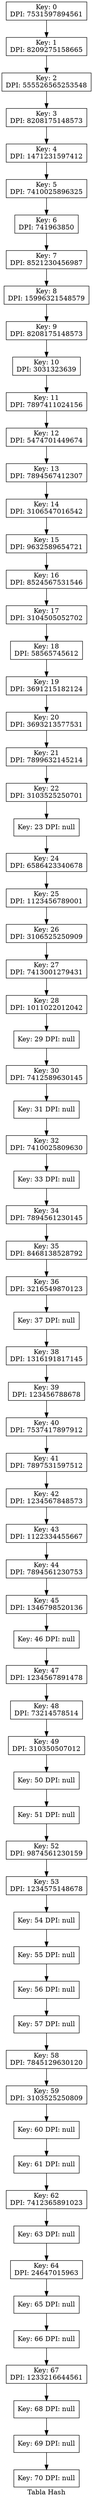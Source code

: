 digraph G{
label="Tabla Hash";
node[shape=box];
nC48[label="Key: 0
DPI: 7531597894561"];
nC49[label="Key: 1
DPI: 8209275158665"];
nC50[label="Key: 2
DPI: 555526565253548"];
nC51[label="Key: 3
DPI: 8208175148573"];
nC52[label="Key: 4
DPI: 1471231597412"];
nC53[label="Key: 5
DPI: 7410025896325"];
nC54[label="Key: 6
DPI: 741963850"];
nC55[label="Key: 7
DPI: 8521230456987"];
nC56[label="Key: 8
DPI: 15996321548579"];
nC57[label="Key: 9
DPI: 8208175148573"];
nC1567[label="Key: 10
DPI: 3031323639"];
nC1568[label="Key: 11
DPI: 7897411024156"];
nC1569[label="Key: 12
DPI: 5474701449674"];
nC1570[label="Key: 13
DPI: 7894567412307"];
nC1571[label="Key: 14
DPI: 3106547016542"];
nC1572[label="Key: 15
DPI: 9632589654721"];
nC1573[label="Key: 16
DPI: 8524567531546"];
nC1574[label="Key: 17
DPI: 3104505052702"];
nC1575[label="Key: 18
DPI: 58565745612"];
nC1576[label="Key: 19
DPI: 3691215182124"];
nC1598[label="Key: 20
DPI: 3693213577531"];
nC1599[label="Key: 21
DPI: 7899632145214"];
nC1600[label="Key: 22
DPI: 3103525250701"];
nC1601[label="Key: 23 DPI: null"];
nC1602[label="Key: 24
DPI: 6586423340678"];
nC1603[label="Key: 25
DPI: 1123456789001"];
nC1604[label="Key: 26
DPI: 3106525250909"];
nC1605[label="Key: 27
DPI: 7413001279431"];
nC1606[label="Key: 28
DPI: 1011022012042"];
nC1607[label="Key: 29 DPI: null"];
nC1629[label="Key: 30
DPI: 7412589630145"];
nC1630[label="Key: 31 DPI: null"];
nC1631[label="Key: 32
DPI: 7410025809630"];
nC1632[label="Key: 33 DPI: null"];
nC1633[label="Key: 34
DPI: 7894561230145"];
nC1634[label="Key: 35
DPI: 8468138528792"];
nC1635[label="Key: 36
DPI: 3216549870123"];
nC1636[label="Key: 37 DPI: null"];
nC1637[label="Key: 38
DPI: 1316191817145"];
nC1638[label="Key: 39
DPI: 123456788678"];
nC1660[label="Key: 40
DPI: 7537417897912"];
nC1661[label="Key: 41
DPI: 7897531597512"];
nC1662[label="Key: 42
DPI: 1234567848573"];
nC1663[label="Key: 43
DPI: 1122334455667"];
nC1664[label="Key: 44
DPI: 7894561230753"];
nC1665[label="Key: 45
DPI: 1346798520136"];
nC1666[label="Key: 46 DPI: null"];
nC1667[label="Key: 47
DPI: 1234567891478"];
nC1668[label="Key: 48
DPI: 73214578514"];
nC1669[label="Key: 49
DPI: 310350507012"];
nC1691[label="Key: 50 DPI: null"];
nC1692[label="Key: 51 DPI: null"];
nC1693[label="Key: 52
DPI: 9874561230159"];
nC1694[label="Key: 53
DPI: 1234575148678"];
nC1695[label="Key: 54 DPI: null"];
nC1696[label="Key: 55 DPI: null"];
nC1697[label="Key: 56 DPI: null"];
nC1698[label="Key: 57 DPI: null"];
nC1699[label="Key: 58
DPI: 7845129630120"];
nC1700[label="Key: 59
DPI: 3103525250809"];
nC1722[label="Key: 60 DPI: null"];
nC1723[label="Key: 61 DPI: null"];
nC1724[label="Key: 62
DPI: 7412365891023"];
nC1725[label="Key: 63 DPI: null"];
nC1726[label="Key: 64
DPI: 24647015963"];
nC1727[label="Key: 65 DPI: null"];
nC1728[label="Key: 66 DPI: null"];
nC1729[label="Key: 67
DPI: 1233216644561"];
nC1730[label="Key: 68 DPI: null"];
nC1731[label="Key: 69 DPI: null"];
nC1753[label="Key: 70 DPI: null"];

nC48->nC49;
nC49->nC50;
nC50->nC51;
nC51->nC52;
nC52->nC53;
nC53->nC54;
nC54->nC55;
nC55->nC56;
nC56->nC57;
nC57->nC1567;
nC1567->nC1568;
nC1568->nC1569;
nC1569->nC1570;
nC1570->nC1571;
nC1571->nC1572;
nC1572->nC1573;
nC1573->nC1574;
nC1574->nC1575;
nC1575->nC1576;
nC1576->nC1598;
nC1598->nC1599;
nC1599->nC1600;
nC1600->nC1601;
nC1601->nC1602;
nC1602->nC1603;
nC1603->nC1604;
nC1604->nC1605;
nC1605->nC1606;
nC1606->nC1607;
nC1607->nC1629;
nC1629->nC1630;
nC1630->nC1631;
nC1631->nC1632;
nC1632->nC1633;
nC1633->nC1634;
nC1634->nC1635;
nC1635->nC1636;
nC1636->nC1637;
nC1637->nC1638;
nC1638->nC1660;
nC1660->nC1661;
nC1661->nC1662;
nC1662->nC1663;
nC1663->nC1664;
nC1664->nC1665;
nC1665->nC1666;
nC1666->nC1667;
nC1667->nC1668;
nC1668->nC1669;
nC1669->nC1691;
nC1691->nC1692;
nC1692->nC1693;
nC1693->nC1694;
nC1694->nC1695;
nC1695->nC1696;
nC1696->nC1697;
nC1697->nC1698;
nC1698->nC1699;
nC1699->nC1700;
nC1700->nC1722;
nC1722->nC1723;
nC1723->nC1724;
nC1724->nC1725;
nC1725->nC1726;
nC1726->nC1727;
nC1727->nC1728;
nC1728->nC1729;
nC1729->nC1730;
nC1730->nC1731;
nC1731->nC1753;

{rank=same;}
}